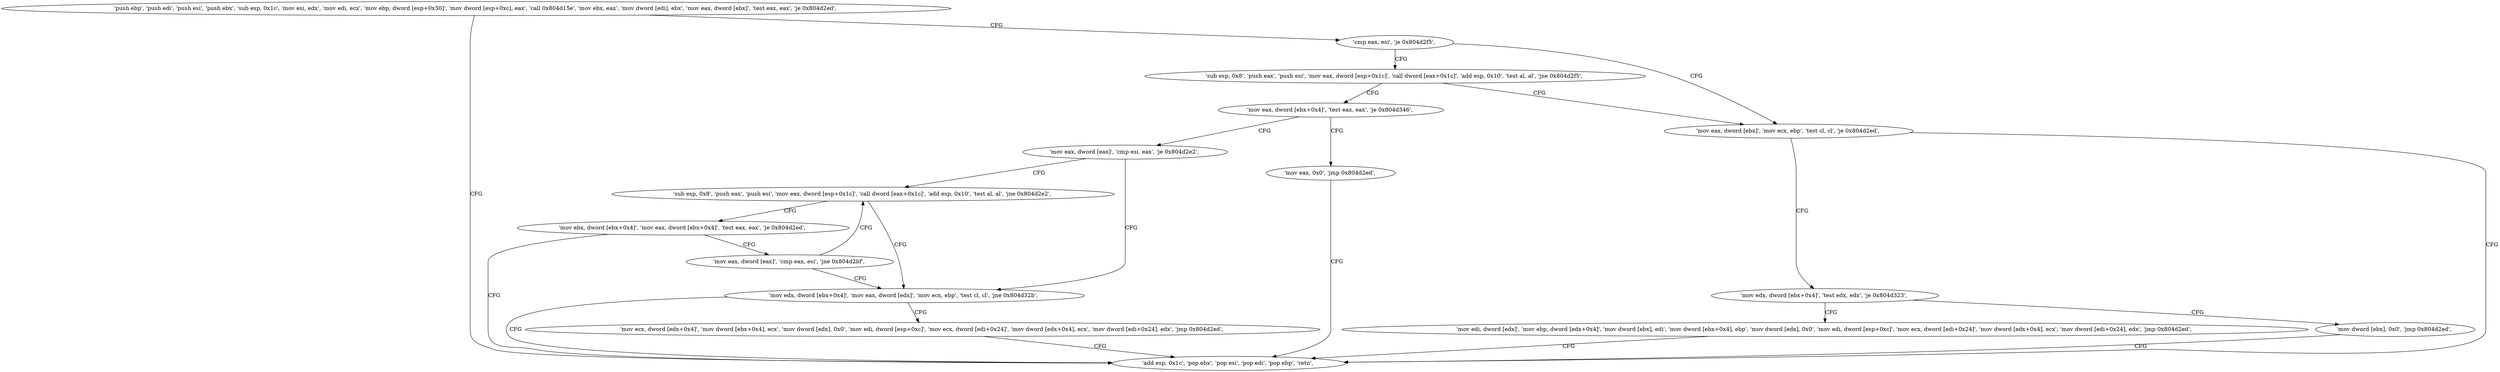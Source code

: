 digraph "func" {
"134533749" [label = "'push ebp', 'push edi', 'push esi', 'push ebx', 'sub esp, 0x1c', 'mov esi, edx', 'mov edi, ecx', 'mov ebp, dword [esp+0x30]', 'mov dword [esp+0xc], eax', 'call 0x804d15e', 'mov ebx, eax', 'mov dword [edi], ebx', 'mov eax, dword [ebx]', 'test eax, eax', 'je 0x804d2ed', " ]
"134533869" [label = "'add esp, 0x1c', 'pop ebx', 'pop esi', 'pop edi', 'pop ebp', 'retn', " ]
"134533783" [label = "'cmp eax, esi', 'je 0x804d2f5', " ]
"134533877" [label = "'mov eax, dword [ebx]', 'mov ecx, ebp', 'test cl, cl', 'je 0x804d2ed', " ]
"134533787" [label = "'sub esp, 0x8', 'push eax', 'push esi', 'mov eax, dword [esp+0x1c]', 'call dword [eax+0x1c]', 'add esp, 0x10', 'test al, al', 'jne 0x804d2f5', " ]
"134533885" [label = "'mov edx, dword [ebx+0x4]', 'test edx, edx', 'je 0x804d323', " ]
"134533806" [label = "'mov eax, dword [ebx+0x4]', 'test eax, eax', 'je 0x804d346', " ]
"134533923" [label = "'mov dword [ebx], 0x0', 'jmp 0x804d2ed', " ]
"134533892" [label = "'mov edi, dword [edx]', 'mov ebp, dword [edx+0x4]', 'mov dword [ebx], edi', 'mov dword [ebx+0x4], ebp', 'mov dword [edx], 0x0', 'mov edi, dword [esp+0xc]', 'mov ecx, dword [edi+0x24]', 'mov dword [edx+0x4], ecx', 'mov dword [edi+0x24], edx', 'jmp 0x804d2ed', " ]
"134533958" [label = "'mov eax, 0x0', 'jmp 0x804d2ed', " ]
"134533817" [label = "'mov eax, dword [eax]', 'cmp esi, eax', 'je 0x804d2e2', " ]
"134533858" [label = "'mov edx, dword [ebx+0x4]', 'mov eax, dword [edx]', 'mov ecx, ebp', 'test cl, cl', 'jne 0x804d32b', " ]
"134533823" [label = "'sub esp, 0x8', 'push eax', 'push esi', 'mov eax, dword [esp+0x1c]', 'call dword [eax+0x1c]', 'add esp, 0x10', 'test al, al', 'jne 0x804d2e2', " ]
"134533931" [label = "'mov ecx, dword [edx+0x4]', 'mov dword [ebx+0x4], ecx', 'mov dword [edx], 0x0', 'mov edi, dword [esp+0xc]', 'mov ecx, dword [edi+0x24]', 'mov dword [edx+0x4], ecx', 'mov dword [edi+0x24], edx', 'jmp 0x804d2ed', " ]
"134533842" [label = "'mov ebx, dword [ebx+0x4]', 'mov eax, dword [ebx+0x4]', 'test eax, eax', 'je 0x804d2ed', " ]
"134533852" [label = "'mov eax, dword [eax]', 'cmp eax, esi', 'jne 0x804d2bf', " ]
"134533749" -> "134533869" [ label = "CFG" ]
"134533749" -> "134533783" [ label = "CFG" ]
"134533783" -> "134533877" [ label = "CFG" ]
"134533783" -> "134533787" [ label = "CFG" ]
"134533877" -> "134533869" [ label = "CFG" ]
"134533877" -> "134533885" [ label = "CFG" ]
"134533787" -> "134533877" [ label = "CFG" ]
"134533787" -> "134533806" [ label = "CFG" ]
"134533885" -> "134533923" [ label = "CFG" ]
"134533885" -> "134533892" [ label = "CFG" ]
"134533806" -> "134533958" [ label = "CFG" ]
"134533806" -> "134533817" [ label = "CFG" ]
"134533923" -> "134533869" [ label = "CFG" ]
"134533892" -> "134533869" [ label = "CFG" ]
"134533958" -> "134533869" [ label = "CFG" ]
"134533817" -> "134533858" [ label = "CFG" ]
"134533817" -> "134533823" [ label = "CFG" ]
"134533858" -> "134533931" [ label = "CFG" ]
"134533858" -> "134533869" [ label = "CFG" ]
"134533823" -> "134533858" [ label = "CFG" ]
"134533823" -> "134533842" [ label = "CFG" ]
"134533931" -> "134533869" [ label = "CFG" ]
"134533842" -> "134533869" [ label = "CFG" ]
"134533842" -> "134533852" [ label = "CFG" ]
"134533852" -> "134533823" [ label = "CFG" ]
"134533852" -> "134533858" [ label = "CFG" ]
}

